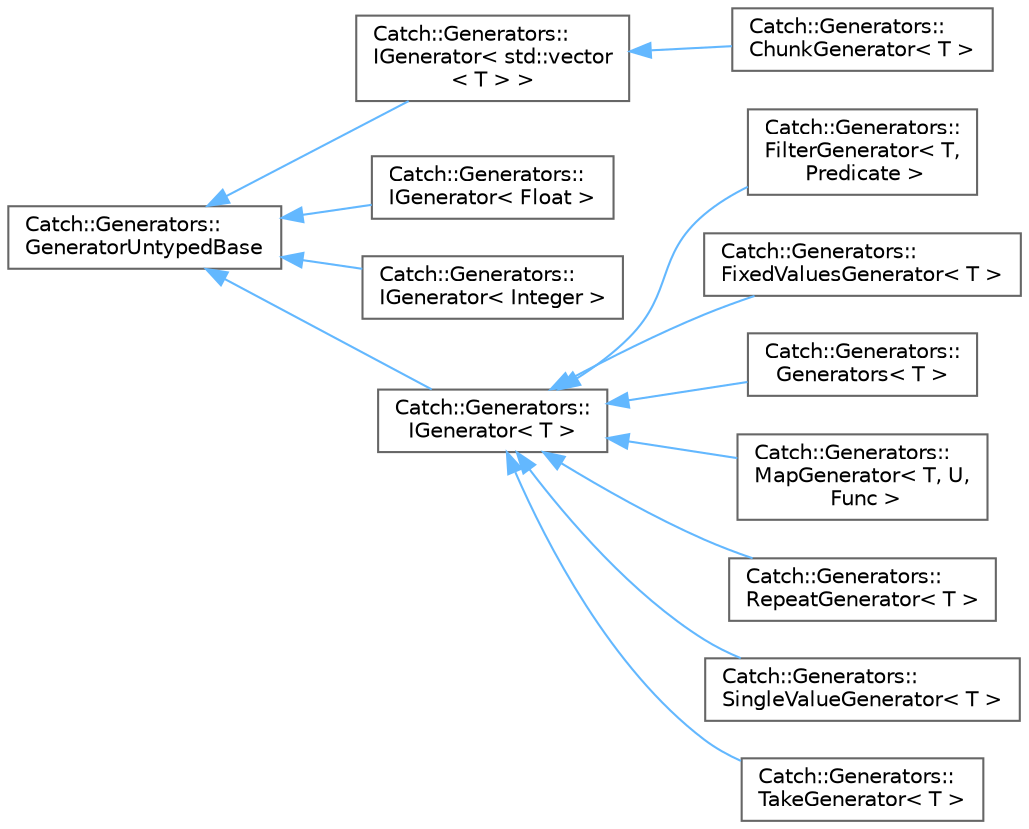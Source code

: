 digraph "Graphical Class Hierarchy"
{
 // LATEX_PDF_SIZE
  bgcolor="transparent";
  edge [fontname=Helvetica,fontsize=10,labelfontname=Helvetica,labelfontsize=10];
  node [fontname=Helvetica,fontsize=10,shape=box,height=0.2,width=0.4];
  rankdir="LR";
  Node0 [id="Node000000",label="Catch::Generators::\lGeneratorUntypedBase",height=0.2,width=0.4,color="grey40", fillcolor="white", style="filled",URL="$class_catch_1_1_generators_1_1_generator_untyped_base.html",tooltip=" "];
  Node0 -> Node1 [id="edge140_Node000000_Node000001",dir="back",color="steelblue1",style="solid",tooltip=" "];
  Node1 [id="Node000001",label="Catch::Generators::\lIGenerator\< std::vector\l\< T \> \>",height=0.2,width=0.4,color="grey40", fillcolor="white", style="filled",URL="$struct_catch_1_1_generators_1_1_i_generator.html",tooltip=" "];
  Node1 -> Node2 [id="edge141_Node000001_Node000002",dir="back",color="steelblue1",style="solid",tooltip=" "];
  Node2 [id="Node000002",label="Catch::Generators::\lChunkGenerator\< T \>",height=0.2,width=0.4,color="grey40", fillcolor="white", style="filled",URL="$class_catch_1_1_generators_1_1_chunk_generator.html",tooltip=" "];
  Node0 -> Node3 [id="edge142_Node000000_Node000003",dir="back",color="steelblue1",style="solid",tooltip=" "];
  Node3 [id="Node000003",label="Catch::Generators::\lIGenerator\< Float \>",height=0.2,width=0.4,color="grey40", fillcolor="white", style="filled",URL="$struct_catch_1_1_generators_1_1_i_generator.html",tooltip=" "];
  Node0 -> Node4 [id="edge143_Node000000_Node000004",dir="back",color="steelblue1",style="solid",tooltip=" "];
  Node4 [id="Node000004",label="Catch::Generators::\lIGenerator\< Integer \>",height=0.2,width=0.4,color="grey40", fillcolor="white", style="filled",URL="$struct_catch_1_1_generators_1_1_i_generator.html",tooltip=" "];
  Node0 -> Node5 [id="edge144_Node000000_Node000005",dir="back",color="steelblue1",style="solid",tooltip=" "];
  Node5 [id="Node000005",label="Catch::Generators::\lIGenerator\< T \>",height=0.2,width=0.4,color="grey40", fillcolor="white", style="filled",URL="$struct_catch_1_1_generators_1_1_i_generator.html",tooltip=" "];
  Node5 -> Node6 [id="edge145_Node000005_Node000006",dir="back",color="steelblue1",style="solid",tooltip=" "];
  Node6 [id="Node000006",label="Catch::Generators::\lFilterGenerator\< T,\l Predicate \>",height=0.2,width=0.4,color="grey40", fillcolor="white", style="filled",URL="$class_catch_1_1_generators_1_1_filter_generator.html",tooltip=" "];
  Node5 -> Node7 [id="edge146_Node000005_Node000007",dir="back",color="steelblue1",style="solid",tooltip=" "];
  Node7 [id="Node000007",label="Catch::Generators::\lFixedValuesGenerator\< T \>",height=0.2,width=0.4,color="grey40", fillcolor="white", style="filled",URL="$class_catch_1_1_generators_1_1_fixed_values_generator.html",tooltip=" "];
  Node5 -> Node8 [id="edge147_Node000005_Node000008",dir="back",color="steelblue1",style="solid",tooltip=" "];
  Node8 [id="Node000008",label="Catch::Generators::\lGenerators\< T \>",height=0.2,width=0.4,color="grey40", fillcolor="white", style="filled",URL="$class_catch_1_1_generators_1_1_generators.html",tooltip=" "];
  Node5 -> Node9 [id="edge148_Node000005_Node000009",dir="back",color="steelblue1",style="solid",tooltip=" "];
  Node9 [id="Node000009",label="Catch::Generators::\lMapGenerator\< T, U,\l Func \>",height=0.2,width=0.4,color="grey40", fillcolor="white", style="filled",URL="$class_catch_1_1_generators_1_1_map_generator.html",tooltip=" "];
  Node5 -> Node10 [id="edge149_Node000005_Node000010",dir="back",color="steelblue1",style="solid",tooltip=" "];
  Node10 [id="Node000010",label="Catch::Generators::\lRepeatGenerator\< T \>",height=0.2,width=0.4,color="grey40", fillcolor="white", style="filled",URL="$class_catch_1_1_generators_1_1_repeat_generator.html",tooltip=" "];
  Node5 -> Node11 [id="edge150_Node000005_Node000011",dir="back",color="steelblue1",style="solid",tooltip=" "];
  Node11 [id="Node000011",label="Catch::Generators::\lSingleValueGenerator\< T \>",height=0.2,width=0.4,color="grey40", fillcolor="white", style="filled",URL="$class_catch_1_1_generators_1_1_single_value_generator.html",tooltip=" "];
  Node5 -> Node12 [id="edge151_Node000005_Node000012",dir="back",color="steelblue1",style="solid",tooltip=" "];
  Node12 [id="Node000012",label="Catch::Generators::\lTakeGenerator\< T \>",height=0.2,width=0.4,color="grey40", fillcolor="white", style="filled",URL="$class_catch_1_1_generators_1_1_take_generator.html",tooltip=" "];
}
